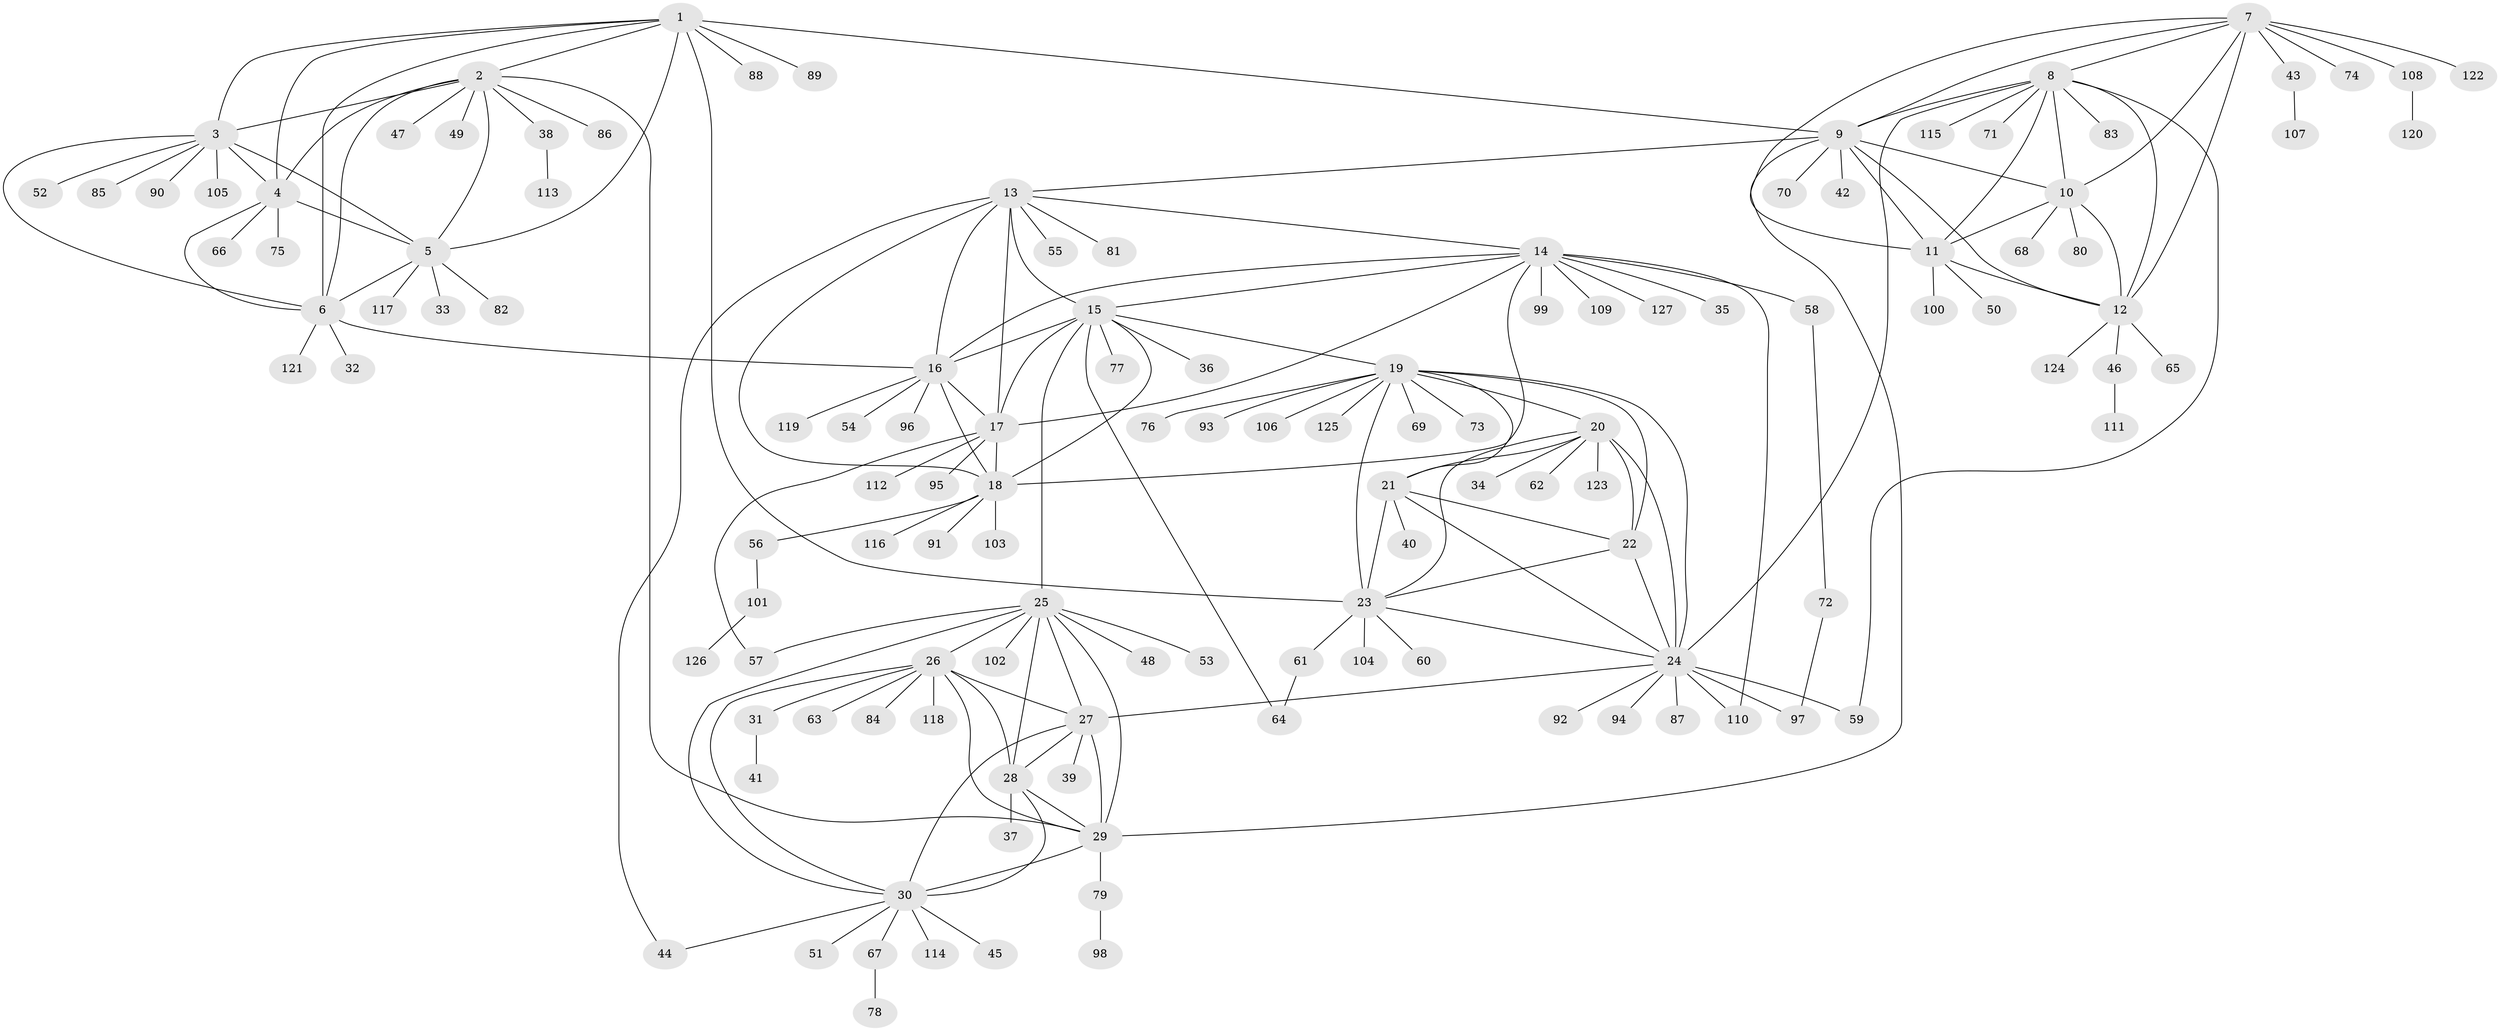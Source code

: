 // coarse degree distribution, {8: 0.07142857142857142, 9: 0.01020408163265306, 6: 0.02040816326530612, 7: 0.04081632653061224, 10: 0.01020408163265306, 5: 0.030612244897959183, 14: 0.01020408163265306, 18: 0.01020408163265306, 3: 0.02040816326530612, 12: 0.01020408163265306, 11: 0.01020408163265306, 1: 0.6632653061224489, 2: 0.09183673469387756}
// Generated by graph-tools (version 1.1) at 2025/52/02/27/25 19:52:22]
// undirected, 127 vertices, 188 edges
graph export_dot {
graph [start="1"]
  node [color=gray90,style=filled];
  1;
  2;
  3;
  4;
  5;
  6;
  7;
  8;
  9;
  10;
  11;
  12;
  13;
  14;
  15;
  16;
  17;
  18;
  19;
  20;
  21;
  22;
  23;
  24;
  25;
  26;
  27;
  28;
  29;
  30;
  31;
  32;
  33;
  34;
  35;
  36;
  37;
  38;
  39;
  40;
  41;
  42;
  43;
  44;
  45;
  46;
  47;
  48;
  49;
  50;
  51;
  52;
  53;
  54;
  55;
  56;
  57;
  58;
  59;
  60;
  61;
  62;
  63;
  64;
  65;
  66;
  67;
  68;
  69;
  70;
  71;
  72;
  73;
  74;
  75;
  76;
  77;
  78;
  79;
  80;
  81;
  82;
  83;
  84;
  85;
  86;
  87;
  88;
  89;
  90;
  91;
  92;
  93;
  94;
  95;
  96;
  97;
  98;
  99;
  100;
  101;
  102;
  103;
  104;
  105;
  106;
  107;
  108;
  109;
  110;
  111;
  112;
  113;
  114;
  115;
  116;
  117;
  118;
  119;
  120;
  121;
  122;
  123;
  124;
  125;
  126;
  127;
  1 -- 2;
  1 -- 3;
  1 -- 4;
  1 -- 5;
  1 -- 6;
  1 -- 9;
  1 -- 23;
  1 -- 88;
  1 -- 89;
  2 -- 3;
  2 -- 4;
  2 -- 5;
  2 -- 6;
  2 -- 29;
  2 -- 38;
  2 -- 47;
  2 -- 49;
  2 -- 86;
  3 -- 4;
  3 -- 5;
  3 -- 6;
  3 -- 52;
  3 -- 85;
  3 -- 90;
  3 -- 105;
  4 -- 5;
  4 -- 6;
  4 -- 66;
  4 -- 75;
  5 -- 6;
  5 -- 33;
  5 -- 82;
  5 -- 117;
  6 -- 16;
  6 -- 32;
  6 -- 121;
  7 -- 8;
  7 -- 9;
  7 -- 10;
  7 -- 11;
  7 -- 12;
  7 -- 43;
  7 -- 74;
  7 -- 108;
  7 -- 122;
  8 -- 9;
  8 -- 10;
  8 -- 11;
  8 -- 12;
  8 -- 24;
  8 -- 59;
  8 -- 71;
  8 -- 83;
  8 -- 115;
  9 -- 10;
  9 -- 11;
  9 -- 12;
  9 -- 13;
  9 -- 29;
  9 -- 42;
  9 -- 70;
  10 -- 11;
  10 -- 12;
  10 -- 68;
  10 -- 80;
  11 -- 12;
  11 -- 50;
  11 -- 100;
  12 -- 46;
  12 -- 65;
  12 -- 124;
  13 -- 14;
  13 -- 15;
  13 -- 16;
  13 -- 17;
  13 -- 18;
  13 -- 44;
  13 -- 55;
  13 -- 81;
  14 -- 15;
  14 -- 16;
  14 -- 17;
  14 -- 18;
  14 -- 35;
  14 -- 58;
  14 -- 99;
  14 -- 109;
  14 -- 110;
  14 -- 127;
  15 -- 16;
  15 -- 17;
  15 -- 18;
  15 -- 19;
  15 -- 25;
  15 -- 36;
  15 -- 64;
  15 -- 77;
  16 -- 17;
  16 -- 18;
  16 -- 54;
  16 -- 96;
  16 -- 119;
  17 -- 18;
  17 -- 57;
  17 -- 95;
  17 -- 112;
  18 -- 56;
  18 -- 91;
  18 -- 103;
  18 -- 116;
  19 -- 20;
  19 -- 21;
  19 -- 22;
  19 -- 23;
  19 -- 24;
  19 -- 69;
  19 -- 73;
  19 -- 76;
  19 -- 93;
  19 -- 106;
  19 -- 125;
  20 -- 21;
  20 -- 22;
  20 -- 23;
  20 -- 24;
  20 -- 34;
  20 -- 62;
  20 -- 123;
  21 -- 22;
  21 -- 23;
  21 -- 24;
  21 -- 40;
  22 -- 23;
  22 -- 24;
  23 -- 24;
  23 -- 60;
  23 -- 61;
  23 -- 104;
  24 -- 27;
  24 -- 59;
  24 -- 87;
  24 -- 92;
  24 -- 94;
  24 -- 97;
  24 -- 110;
  25 -- 26;
  25 -- 27;
  25 -- 28;
  25 -- 29;
  25 -- 30;
  25 -- 48;
  25 -- 53;
  25 -- 57;
  25 -- 102;
  26 -- 27;
  26 -- 28;
  26 -- 29;
  26 -- 30;
  26 -- 31;
  26 -- 63;
  26 -- 84;
  26 -- 118;
  27 -- 28;
  27 -- 29;
  27 -- 30;
  27 -- 39;
  28 -- 29;
  28 -- 30;
  28 -- 37;
  29 -- 30;
  29 -- 79;
  30 -- 44;
  30 -- 45;
  30 -- 51;
  30 -- 67;
  30 -- 114;
  31 -- 41;
  38 -- 113;
  43 -- 107;
  46 -- 111;
  56 -- 101;
  58 -- 72;
  61 -- 64;
  67 -- 78;
  72 -- 97;
  79 -- 98;
  101 -- 126;
  108 -- 120;
}
